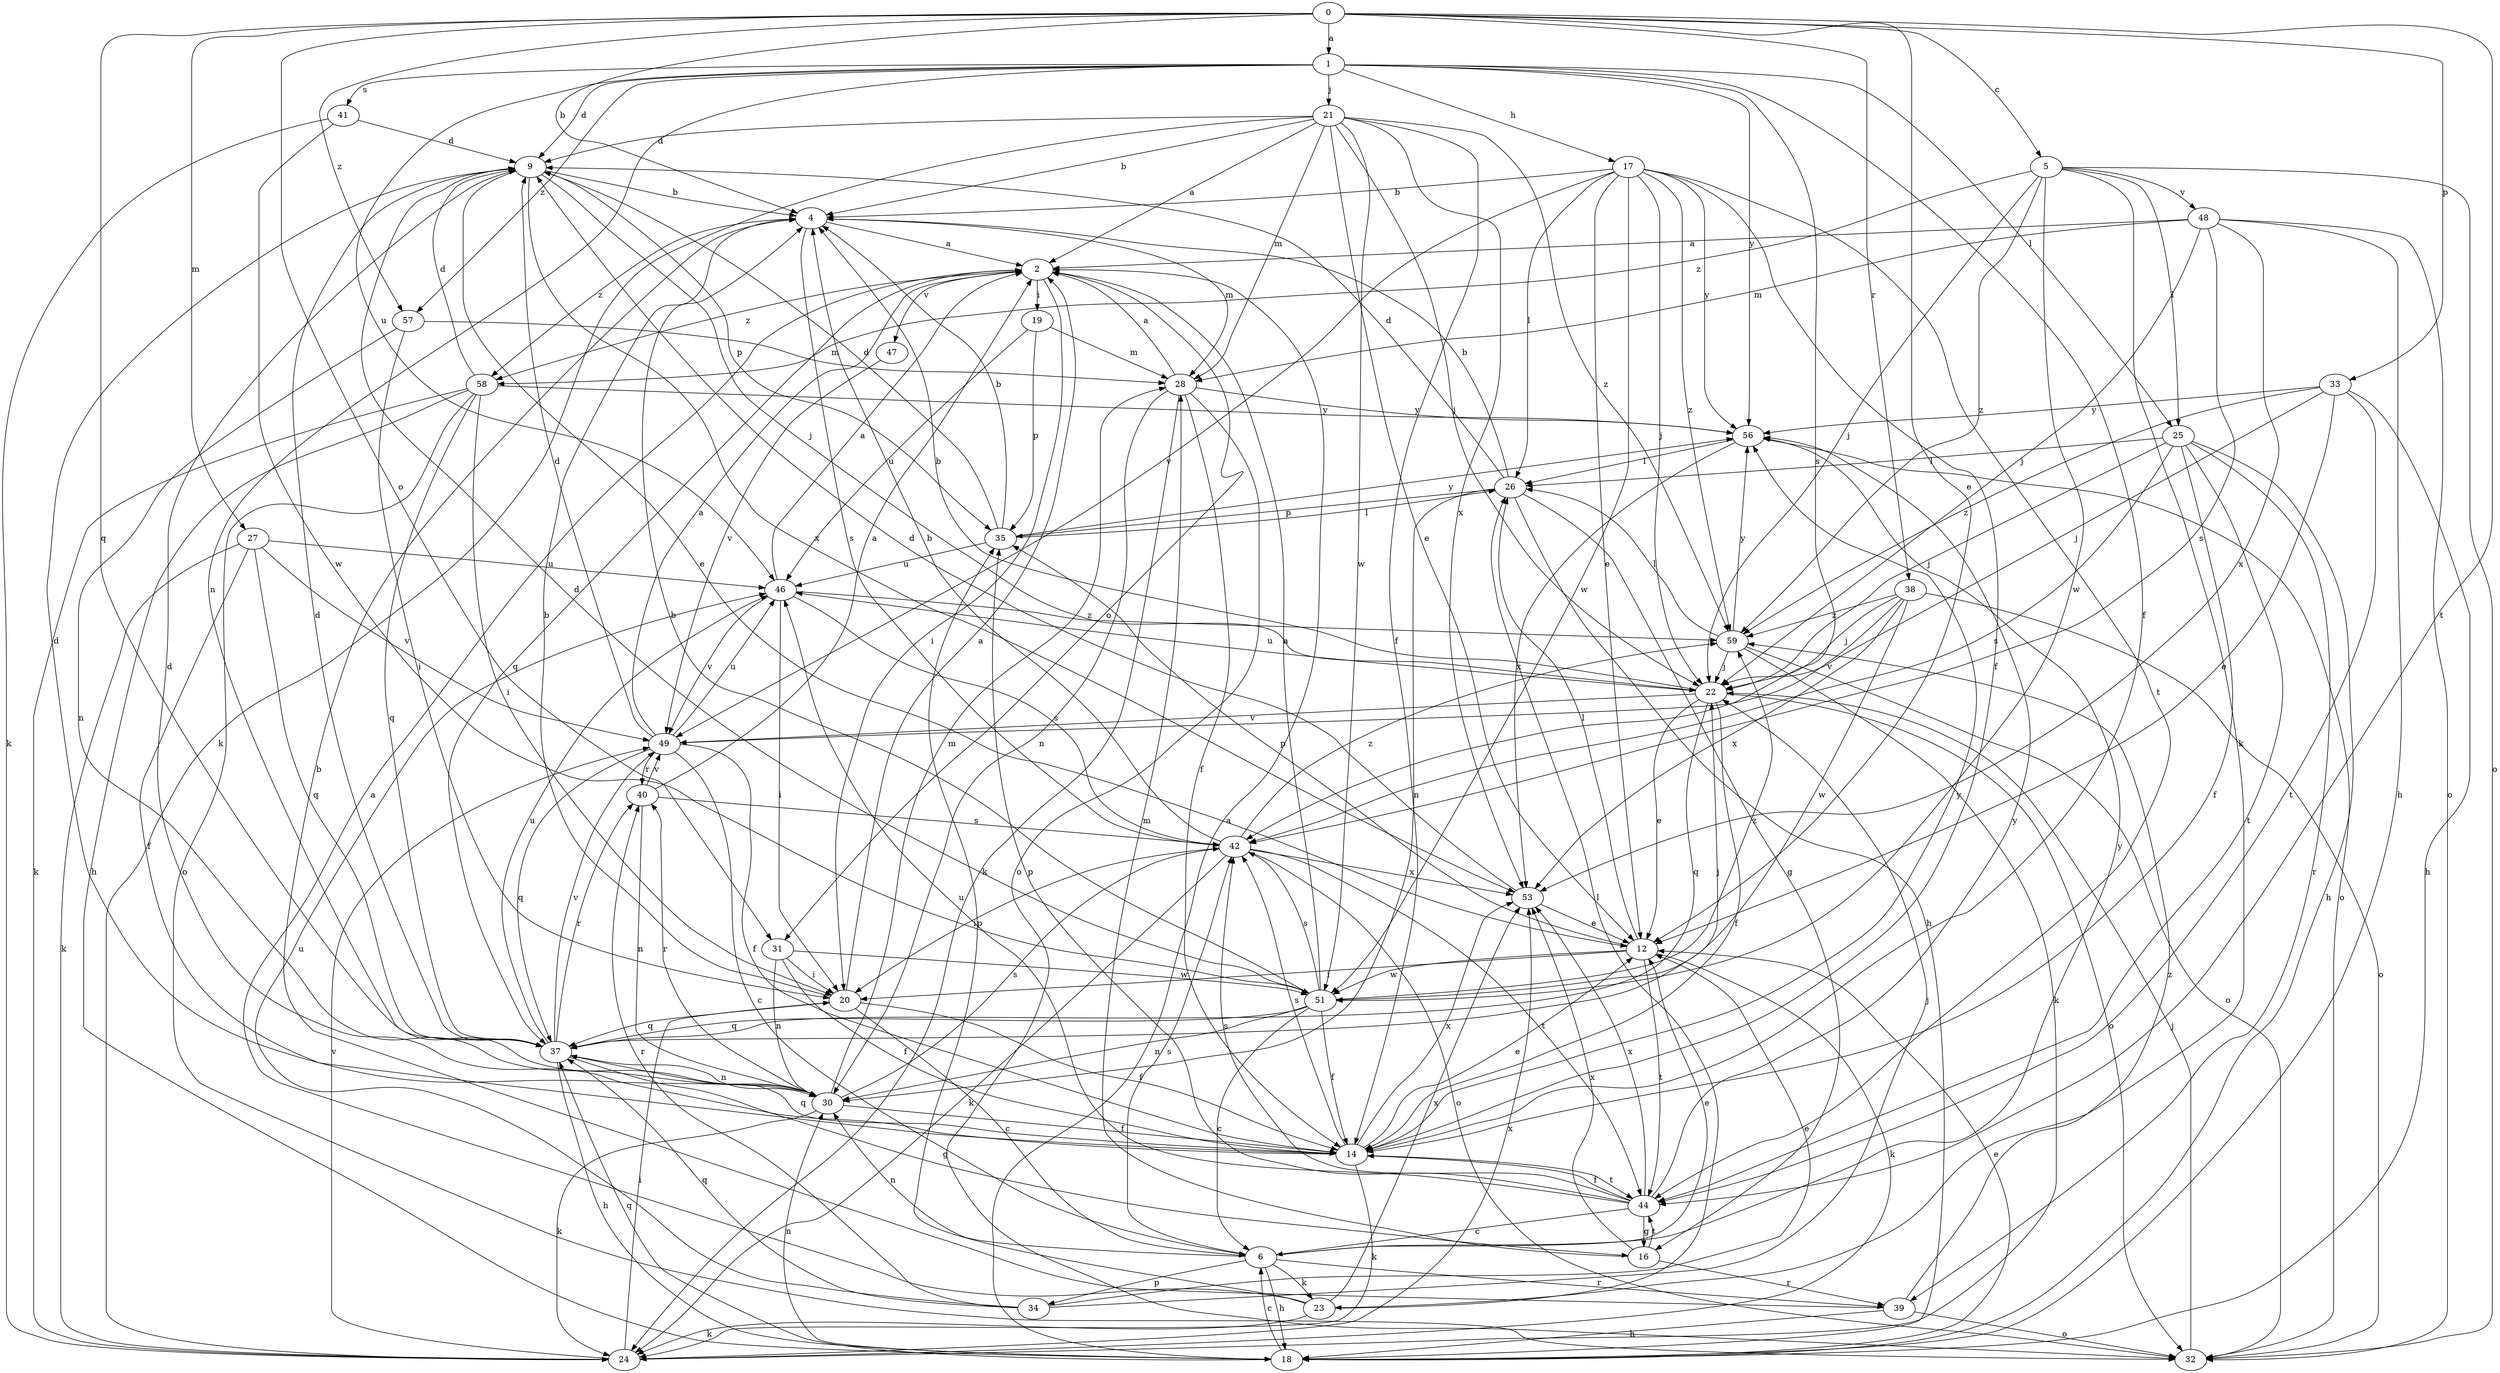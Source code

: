strict digraph  {
0;
1;
2;
4;
5;
6;
9;
12;
14;
16;
17;
18;
19;
20;
21;
22;
23;
24;
25;
26;
27;
28;
30;
31;
32;
33;
34;
35;
37;
38;
39;
40;
41;
42;
44;
46;
47;
48;
49;
51;
53;
56;
57;
58;
59;
0 -> 1  [label=a];
0 -> 4  [label=b];
0 -> 5  [label=c];
0 -> 12  [label=e];
0 -> 27  [label=m];
0 -> 31  [label=o];
0 -> 33  [label=p];
0 -> 37  [label=q];
0 -> 38  [label=r];
0 -> 44  [label=t];
0 -> 57  [label=z];
1 -> 9  [label=d];
1 -> 14  [label=f];
1 -> 17  [label=h];
1 -> 21  [label=j];
1 -> 25  [label=l];
1 -> 30  [label=n];
1 -> 41  [label=s];
1 -> 42  [label=s];
1 -> 46  [label=u];
1 -> 56  [label=y];
1 -> 57  [label=z];
2 -> 19  [label=i];
2 -> 20  [label=i];
2 -> 31  [label=o];
2 -> 37  [label=q];
2 -> 47  [label=v];
2 -> 58  [label=z];
4 -> 2  [label=a];
4 -> 28  [label=m];
4 -> 42  [label=s];
4 -> 58  [label=z];
5 -> 22  [label=j];
5 -> 23  [label=k];
5 -> 25  [label=l];
5 -> 32  [label=o];
5 -> 48  [label=v];
5 -> 51  [label=w];
5 -> 58  [label=z];
5 -> 59  [label=z];
6 -> 12  [label=e];
6 -> 18  [label=h];
6 -> 23  [label=k];
6 -> 30  [label=n];
6 -> 34  [label=p];
6 -> 39  [label=r];
6 -> 42  [label=s];
6 -> 56  [label=y];
9 -> 4  [label=b];
9 -> 12  [label=e];
9 -> 22  [label=j];
9 -> 35  [label=p];
9 -> 53  [label=x];
12 -> 20  [label=i];
12 -> 24  [label=k];
12 -> 26  [label=l];
12 -> 35  [label=p];
12 -> 44  [label=t];
12 -> 51  [label=w];
14 -> 9  [label=d];
14 -> 12  [label=e];
14 -> 24  [label=k];
14 -> 37  [label=q];
14 -> 42  [label=s];
14 -> 44  [label=t];
14 -> 53  [label=x];
14 -> 56  [label=y];
16 -> 28  [label=m];
16 -> 39  [label=r];
16 -> 44  [label=t];
16 -> 53  [label=x];
17 -> 4  [label=b];
17 -> 12  [label=e];
17 -> 14  [label=f];
17 -> 22  [label=j];
17 -> 26  [label=l];
17 -> 44  [label=t];
17 -> 49  [label=v];
17 -> 51  [label=w];
17 -> 56  [label=y];
17 -> 59  [label=z];
18 -> 2  [label=a];
18 -> 6  [label=c];
18 -> 12  [label=e];
18 -> 30  [label=n];
18 -> 37  [label=q];
19 -> 28  [label=m];
19 -> 35  [label=p];
19 -> 46  [label=u];
20 -> 2  [label=a];
20 -> 4  [label=b];
20 -> 6  [label=c];
20 -> 14  [label=f];
20 -> 37  [label=q];
21 -> 2  [label=a];
21 -> 4  [label=b];
21 -> 9  [label=d];
21 -> 12  [label=e];
21 -> 14  [label=f];
21 -> 22  [label=j];
21 -> 24  [label=k];
21 -> 28  [label=m];
21 -> 51  [label=w];
21 -> 53  [label=x];
21 -> 59  [label=z];
22 -> 4  [label=b];
22 -> 12  [label=e];
22 -> 14  [label=f];
22 -> 32  [label=o];
22 -> 37  [label=q];
22 -> 46  [label=u];
22 -> 49  [label=v];
23 -> 2  [label=a];
23 -> 24  [label=k];
23 -> 26  [label=l];
23 -> 35  [label=p];
23 -> 53  [label=x];
24 -> 20  [label=i];
24 -> 49  [label=v];
24 -> 53  [label=x];
25 -> 14  [label=f];
25 -> 18  [label=h];
25 -> 22  [label=j];
25 -> 26  [label=l];
25 -> 39  [label=r];
25 -> 42  [label=s];
25 -> 44  [label=t];
26 -> 4  [label=b];
26 -> 9  [label=d];
26 -> 16  [label=g];
26 -> 18  [label=h];
26 -> 30  [label=n];
26 -> 35  [label=p];
27 -> 14  [label=f];
27 -> 24  [label=k];
27 -> 37  [label=q];
27 -> 46  [label=u];
27 -> 49  [label=v];
28 -> 2  [label=a];
28 -> 14  [label=f];
28 -> 24  [label=k];
28 -> 30  [label=n];
28 -> 32  [label=o];
28 -> 56  [label=y];
30 -> 9  [label=d];
30 -> 14  [label=f];
30 -> 24  [label=k];
30 -> 28  [label=m];
30 -> 40  [label=r];
30 -> 42  [label=s];
31 -> 14  [label=f];
31 -> 20  [label=i];
31 -> 30  [label=n];
31 -> 51  [label=w];
32 -> 22  [label=j];
33 -> 12  [label=e];
33 -> 18  [label=h];
33 -> 22  [label=j];
33 -> 44  [label=t];
33 -> 56  [label=y];
33 -> 59  [label=z];
34 -> 12  [label=e];
34 -> 22  [label=j];
34 -> 37  [label=q];
34 -> 40  [label=r];
34 -> 46  [label=u];
35 -> 4  [label=b];
35 -> 9  [label=d];
35 -> 26  [label=l];
35 -> 46  [label=u];
35 -> 56  [label=y];
37 -> 9  [label=d];
37 -> 16  [label=g];
37 -> 18  [label=h];
37 -> 22  [label=j];
37 -> 30  [label=n];
37 -> 40  [label=r];
37 -> 46  [label=u];
37 -> 49  [label=v];
38 -> 22  [label=j];
38 -> 32  [label=o];
38 -> 49  [label=v];
38 -> 51  [label=w];
38 -> 53  [label=x];
38 -> 59  [label=z];
39 -> 4  [label=b];
39 -> 18  [label=h];
39 -> 32  [label=o];
39 -> 59  [label=z];
40 -> 2  [label=a];
40 -> 30  [label=n];
40 -> 42  [label=s];
40 -> 49  [label=v];
41 -> 9  [label=d];
41 -> 24  [label=k];
41 -> 51  [label=w];
42 -> 4  [label=b];
42 -> 20  [label=i];
42 -> 24  [label=k];
42 -> 32  [label=o];
42 -> 44  [label=t];
42 -> 53  [label=x];
42 -> 59  [label=z];
44 -> 6  [label=c];
44 -> 14  [label=f];
44 -> 16  [label=g];
44 -> 35  [label=p];
44 -> 42  [label=s];
44 -> 46  [label=u];
44 -> 53  [label=x];
44 -> 56  [label=y];
46 -> 2  [label=a];
46 -> 20  [label=i];
46 -> 42  [label=s];
46 -> 49  [label=v];
46 -> 59  [label=z];
47 -> 49  [label=v];
48 -> 2  [label=a];
48 -> 18  [label=h];
48 -> 22  [label=j];
48 -> 28  [label=m];
48 -> 32  [label=o];
48 -> 42  [label=s];
48 -> 53  [label=x];
49 -> 2  [label=a];
49 -> 6  [label=c];
49 -> 9  [label=d];
49 -> 14  [label=f];
49 -> 37  [label=q];
49 -> 40  [label=r];
49 -> 46  [label=u];
51 -> 2  [label=a];
51 -> 4  [label=b];
51 -> 6  [label=c];
51 -> 9  [label=d];
51 -> 14  [label=f];
51 -> 30  [label=n];
51 -> 37  [label=q];
51 -> 42  [label=s];
51 -> 59  [label=z];
53 -> 9  [label=d];
53 -> 12  [label=e];
56 -> 26  [label=l];
56 -> 32  [label=o];
56 -> 53  [label=x];
57 -> 20  [label=i];
57 -> 28  [label=m];
57 -> 30  [label=n];
58 -> 9  [label=d];
58 -> 18  [label=h];
58 -> 20  [label=i];
58 -> 24  [label=k];
58 -> 32  [label=o];
58 -> 37  [label=q];
58 -> 56  [label=y];
59 -> 22  [label=j];
59 -> 24  [label=k];
59 -> 26  [label=l];
59 -> 32  [label=o];
59 -> 56  [label=y];
}
